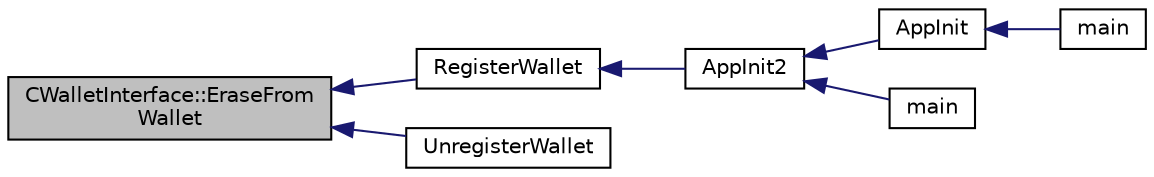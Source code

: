 digraph "CWalletInterface::EraseFromWallet"
{
  edge [fontname="Helvetica",fontsize="10",labelfontname="Helvetica",labelfontsize="10"];
  node [fontname="Helvetica",fontsize="10",shape=record];
  rankdir="LR";
  Node1 [label="CWalletInterface::EraseFrom\lWallet",height=0.2,width=0.4,color="black", fillcolor="grey75", style="filled", fontcolor="black"];
  Node1 -> Node2 [dir="back",color="midnightblue",fontsize="10",style="solid",fontname="Helvetica"];
  Node2 [label="RegisterWallet",height=0.2,width=0.4,color="black", fillcolor="white", style="filled",URL="$d4/dbf/main_8h.html#aa6b7f220759fb53f10c65654bbf61317",tooltip="Register a wallet to receive updates from core. "];
  Node2 -> Node3 [dir="back",color="midnightblue",fontsize="10",style="solid",fontname="Helvetica"];
  Node3 [label="AppInit2",height=0.2,width=0.4,color="black", fillcolor="white", style="filled",URL="$d8/dc0/init_8h.html#a1a4c1bfbf6ba1db77e988b89b9cadfd3",tooltip="Initialize ion. "];
  Node3 -> Node4 [dir="back",color="midnightblue",fontsize="10",style="solid",fontname="Helvetica"];
  Node4 [label="AppInit",height=0.2,width=0.4,color="black", fillcolor="white", style="filled",URL="$d4/d35/iond_8cpp.html#ac59316b767e6984e1285f0531275286b"];
  Node4 -> Node5 [dir="back",color="midnightblue",fontsize="10",style="solid",fontname="Helvetica"];
  Node5 [label="main",height=0.2,width=0.4,color="black", fillcolor="white", style="filled",URL="$d4/d35/iond_8cpp.html#a0ddf1224851353fc92bfbff6f499fa97"];
  Node3 -> Node6 [dir="back",color="midnightblue",fontsize="10",style="solid",fontname="Helvetica"];
  Node6 [label="main",height=0.2,width=0.4,color="black", fillcolor="white", style="filled",URL="$d5/d2d/ion_8cpp.html#a0ddf1224851353fc92bfbff6f499fa97"];
  Node1 -> Node7 [dir="back",color="midnightblue",fontsize="10",style="solid",fontname="Helvetica"];
  Node7 [label="UnregisterWallet",height=0.2,width=0.4,color="black", fillcolor="white", style="filled",URL="$d4/dbf/main_8h.html#aa60561b6923955deeaad6fdab74a3aee",tooltip="Unregister a wallet from core. "];
}
